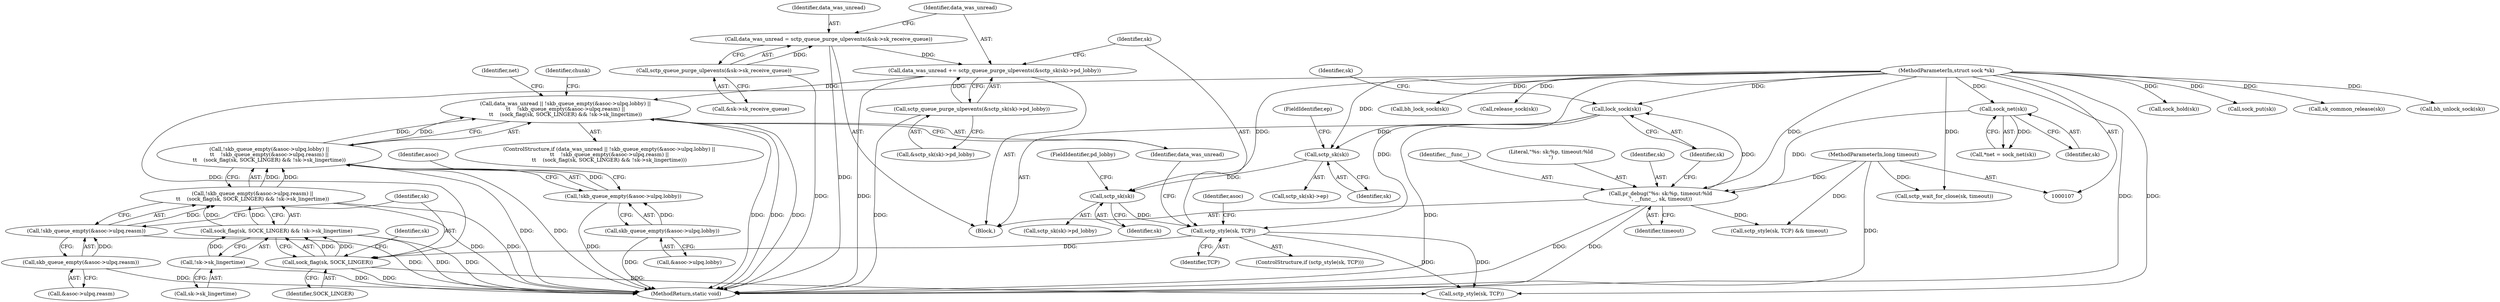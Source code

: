 digraph "0_linux_2d45a02d0166caf2627fe91897c6ffc3b19514c4@API" {
"1000176" [label="(Call,data_was_unread || !skb_queue_empty(&asoc->ulpq.lobby) ||\n\t\t    !skb_queue_empty(&asoc->ulpq.reasm) ||\n\t\t    (sock_flag(sk, SOCK_LINGER) && !sk->sk_lingertime))"];
"1000151" [label="(Call,data_was_unread += sctp_queue_purge_ulpevents(&sctp_sk(sk)->pd_lobby))"];
"1000153" [label="(Call,sctp_queue_purge_ulpevents(&sctp_sk(sk)->pd_lobby))"];
"1000144" [label="(Call,data_was_unread = sctp_queue_purge_ulpevents(&sk->sk_receive_queue))"];
"1000146" [label="(Call,sctp_queue_purge_ulpevents(&sk->sk_receive_queue))"];
"1000178" [label="(Call,!skb_queue_empty(&asoc->ulpq.lobby) ||\n\t\t    !skb_queue_empty(&asoc->ulpq.reasm) ||\n\t\t    (sock_flag(sk, SOCK_LINGER) && !sk->sk_lingertime))"];
"1000179" [label="(Call,!skb_queue_empty(&asoc->ulpq.lobby))"];
"1000180" [label="(Call,skb_queue_empty(&asoc->ulpq.lobby))"];
"1000187" [label="(Call,!skb_queue_empty(&asoc->ulpq.reasm) ||\n\t\t    (sock_flag(sk, SOCK_LINGER) && !sk->sk_lingertime))"];
"1000188" [label="(Call,!skb_queue_empty(&asoc->ulpq.reasm))"];
"1000189" [label="(Call,skb_queue_empty(&asoc->ulpq.reasm))"];
"1000196" [label="(Call,sock_flag(sk, SOCK_LINGER) && !sk->sk_lingertime)"];
"1000197" [label="(Call,sock_flag(sk, SOCK_LINGER))"];
"1000161" [label="(Call,sctp_style(sk, TCP))"];
"1000156" [label="(Call,sctp_sk(sk))"];
"1000141" [label="(Call,sctp_sk(sk))"];
"1000126" [label="(Call,lock_sock(sk))"];
"1000121" [label="(Call,pr_debug(\"%s: sk:%p, timeout:%ld\n\", __func__, sk, timeout))"];
"1000114" [label="(Call,sock_net(sk))"];
"1000108" [label="(MethodParameterIn,struct sock *sk)"];
"1000109" [label="(MethodParameterIn,long timeout)"];
"1000200" [label="(Call,!sk->sk_lingertime)"];
"1000140" [label="(Call,sctp_sk(sk)->ep)"];
"1000125" [label="(Identifier,timeout)"];
"1000177" [label="(Identifier,data_was_unread)"];
"1000110" [label="(Block,)"];
"1000154" [label="(Call,&sctp_sk(sk)->pd_lobby)"];
"1000109" [label="(MethodParameterIn,long timeout)"];
"1000155" [label="(Call,sctp_sk(sk)->pd_lobby)"];
"1000181" [label="(Call,&asoc->ulpq.lobby)"];
"1000167" [label="(Identifier,asoc)"];
"1000190" [label="(Call,&asoc->ulpq.reasm)"];
"1000147" [label="(Call,&sk->sk_receive_queue)"];
"1000142" [label="(Identifier,sk)"];
"1000112" [label="(Call,*net = sock_net(sk))"];
"1000187" [label="(Call,!skb_queue_empty(&asoc->ulpq.reasm) ||\n\t\t    (sock_flag(sk, SOCK_LINGER) && !sk->sk_lingertime))"];
"1000260" [label="(MethodReturn,static void)"];
"1000189" [label="(Call,skb_queue_empty(&asoc->ulpq.reasm))"];
"1000179" [label="(Call,!skb_queue_empty(&asoc->ulpq.lobby))"];
"1000145" [label="(Identifier,data_was_unread)"];
"1000130" [label="(Identifier,sk)"];
"1000127" [label="(Identifier,sk)"];
"1000202" [label="(Identifier,sk)"];
"1000243" [label="(Call,sock_hold(sk))"];
"1000121" [label="(Call,pr_debug(\"%s: sk:%p, timeout:%ld\n\", __func__, sk, timeout))"];
"1000220" [label="(Identifier,net)"];
"1000151" [label="(Call,data_was_unread += sctp_queue_purge_ulpevents(&sctp_sk(sk)->pd_lobby))"];
"1000144" [label="(Call,data_was_unread = sctp_queue_purge_ulpevents(&sk->sk_receive_queue))"];
"1000188" [label="(Call,!skb_queue_empty(&asoc->ulpq.reasm))"];
"1000152" [label="(Identifier,data_was_unread)"];
"1000122" [label="(Literal,\"%s: sk:%p, timeout:%ld\n\")"];
"1000146" [label="(Call,sctp_queue_purge_ulpevents(&sk->sk_receive_queue))"];
"1000224" [label="(Call,sctp_style(sk, TCP) && timeout)"];
"1000153" [label="(Call,sctp_queue_purge_ulpevents(&sctp_sk(sk)->pd_lobby))"];
"1000114" [label="(Call,sock_net(sk))"];
"1000256" [label="(Call,sock_put(sk))"];
"1000124" [label="(Identifier,sk)"];
"1000156" [label="(Call,sctp_sk(sk))"];
"1000176" [label="(Call,data_was_unread || !skb_queue_empty(&asoc->ulpq.lobby) ||\n\t\t    !skb_queue_empty(&asoc->ulpq.reasm) ||\n\t\t    (sock_flag(sk, SOCK_LINGER) && !sk->sk_lingertime))"];
"1000201" [label="(Call,sk->sk_lingertime)"];
"1000197" [label="(Call,sock_flag(sk, SOCK_LINGER))"];
"1000163" [label="(Identifier,TCP)"];
"1000175" [label="(ControlStructure,if (data_was_unread || !skb_queue_empty(&asoc->ulpq.lobby) ||\n\t\t    !skb_queue_empty(&asoc->ulpq.reasm) ||\n\t\t    (sock_flag(sk, SOCK_LINGER) && !sk->sk_lingertime)))"];
"1000196" [label="(Call,sock_flag(sk, SOCK_LINGER) && !sk->sk_lingertime)"];
"1000160" [label="(ControlStructure,if (sctp_style(sk, TCP)))"];
"1000199" [label="(Identifier,SOCK_LINGER)"];
"1000126" [label="(Call,lock_sock(sk))"];
"1000158" [label="(FieldIdentifier,pd_lobby)"];
"1000245" [label="(Call,sk_common_release(sk))"];
"1000247" [label="(Call,bh_unlock_sock(sk))"];
"1000225" [label="(Call,sctp_style(sk, TCP))"];
"1000162" [label="(Identifier,sk)"];
"1000241" [label="(Call,bh_lock_sock(sk))"];
"1000198" [label="(Identifier,sk)"];
"1000200" [label="(Call,!sk->sk_lingertime)"];
"1000178" [label="(Call,!skb_queue_empty(&asoc->ulpq.lobby) ||\n\t\t    !skb_queue_empty(&asoc->ulpq.reasm) ||\n\t\t    (sock_flag(sk, SOCK_LINGER) && !sk->sk_lingertime))"];
"1000207" [label="(Identifier,chunk)"];
"1000157" [label="(Identifier,sk)"];
"1000229" [label="(Call,sctp_wait_for_close(sk, timeout))"];
"1000108" [label="(MethodParameterIn,struct sock *sk)"];
"1000141" [label="(Call,sctp_sk(sk))"];
"1000123" [label="(Identifier,__func__)"];
"1000180" [label="(Call,skb_queue_empty(&asoc->ulpq.lobby))"];
"1000232" [label="(Call,release_sock(sk))"];
"1000161" [label="(Call,sctp_style(sk, TCP))"];
"1000193" [label="(Identifier,asoc)"];
"1000115" [label="(Identifier,sk)"];
"1000143" [label="(FieldIdentifier,ep)"];
"1000176" -> "1000175"  [label="AST: "];
"1000176" -> "1000177"  [label="CFG: "];
"1000176" -> "1000178"  [label="CFG: "];
"1000177" -> "1000176"  [label="AST: "];
"1000178" -> "1000176"  [label="AST: "];
"1000207" -> "1000176"  [label="CFG: "];
"1000220" -> "1000176"  [label="CFG: "];
"1000176" -> "1000260"  [label="DDG: "];
"1000176" -> "1000260"  [label="DDG: "];
"1000176" -> "1000260"  [label="DDG: "];
"1000151" -> "1000176"  [label="DDG: "];
"1000178" -> "1000176"  [label="DDG: "];
"1000178" -> "1000176"  [label="DDG: "];
"1000151" -> "1000110"  [label="AST: "];
"1000151" -> "1000153"  [label="CFG: "];
"1000152" -> "1000151"  [label="AST: "];
"1000153" -> "1000151"  [label="AST: "];
"1000162" -> "1000151"  [label="CFG: "];
"1000151" -> "1000260"  [label="DDG: "];
"1000153" -> "1000151"  [label="DDG: "];
"1000144" -> "1000151"  [label="DDG: "];
"1000153" -> "1000154"  [label="CFG: "];
"1000154" -> "1000153"  [label="AST: "];
"1000153" -> "1000260"  [label="DDG: "];
"1000144" -> "1000110"  [label="AST: "];
"1000144" -> "1000146"  [label="CFG: "];
"1000145" -> "1000144"  [label="AST: "];
"1000146" -> "1000144"  [label="AST: "];
"1000152" -> "1000144"  [label="CFG: "];
"1000144" -> "1000260"  [label="DDG: "];
"1000146" -> "1000144"  [label="DDG: "];
"1000146" -> "1000147"  [label="CFG: "];
"1000147" -> "1000146"  [label="AST: "];
"1000146" -> "1000260"  [label="DDG: "];
"1000178" -> "1000179"  [label="CFG: "];
"1000178" -> "1000187"  [label="CFG: "];
"1000179" -> "1000178"  [label="AST: "];
"1000187" -> "1000178"  [label="AST: "];
"1000178" -> "1000260"  [label="DDG: "];
"1000178" -> "1000260"  [label="DDG: "];
"1000179" -> "1000178"  [label="DDG: "];
"1000187" -> "1000178"  [label="DDG: "];
"1000187" -> "1000178"  [label="DDG: "];
"1000179" -> "1000180"  [label="CFG: "];
"1000180" -> "1000179"  [label="AST: "];
"1000193" -> "1000179"  [label="CFG: "];
"1000179" -> "1000260"  [label="DDG: "];
"1000180" -> "1000179"  [label="DDG: "];
"1000180" -> "1000181"  [label="CFG: "];
"1000181" -> "1000180"  [label="AST: "];
"1000180" -> "1000260"  [label="DDG: "];
"1000187" -> "1000188"  [label="CFG: "];
"1000187" -> "1000196"  [label="CFG: "];
"1000188" -> "1000187"  [label="AST: "];
"1000196" -> "1000187"  [label="AST: "];
"1000187" -> "1000260"  [label="DDG: "];
"1000187" -> "1000260"  [label="DDG: "];
"1000188" -> "1000187"  [label="DDG: "];
"1000196" -> "1000187"  [label="DDG: "];
"1000196" -> "1000187"  [label="DDG: "];
"1000188" -> "1000189"  [label="CFG: "];
"1000189" -> "1000188"  [label="AST: "];
"1000198" -> "1000188"  [label="CFG: "];
"1000188" -> "1000260"  [label="DDG: "];
"1000189" -> "1000188"  [label="DDG: "];
"1000189" -> "1000190"  [label="CFG: "];
"1000190" -> "1000189"  [label="AST: "];
"1000189" -> "1000260"  [label="DDG: "];
"1000196" -> "1000197"  [label="CFG: "];
"1000196" -> "1000200"  [label="CFG: "];
"1000197" -> "1000196"  [label="AST: "];
"1000200" -> "1000196"  [label="AST: "];
"1000196" -> "1000260"  [label="DDG: "];
"1000196" -> "1000260"  [label="DDG: "];
"1000197" -> "1000196"  [label="DDG: "];
"1000197" -> "1000196"  [label="DDG: "];
"1000200" -> "1000196"  [label="DDG: "];
"1000197" -> "1000199"  [label="CFG: "];
"1000198" -> "1000197"  [label="AST: "];
"1000199" -> "1000197"  [label="AST: "];
"1000202" -> "1000197"  [label="CFG: "];
"1000197" -> "1000260"  [label="DDG: "];
"1000161" -> "1000197"  [label="DDG: "];
"1000108" -> "1000197"  [label="DDG: "];
"1000197" -> "1000225"  [label="DDG: "];
"1000161" -> "1000160"  [label="AST: "];
"1000161" -> "1000163"  [label="CFG: "];
"1000162" -> "1000161"  [label="AST: "];
"1000163" -> "1000161"  [label="AST: "];
"1000167" -> "1000161"  [label="CFG: "];
"1000177" -> "1000161"  [label="CFG: "];
"1000156" -> "1000161"  [label="DDG: "];
"1000108" -> "1000161"  [label="DDG: "];
"1000161" -> "1000225"  [label="DDG: "];
"1000161" -> "1000225"  [label="DDG: "];
"1000156" -> "1000155"  [label="AST: "];
"1000156" -> "1000157"  [label="CFG: "];
"1000157" -> "1000156"  [label="AST: "];
"1000158" -> "1000156"  [label="CFG: "];
"1000141" -> "1000156"  [label="DDG: "];
"1000108" -> "1000156"  [label="DDG: "];
"1000141" -> "1000140"  [label="AST: "];
"1000141" -> "1000142"  [label="CFG: "];
"1000142" -> "1000141"  [label="AST: "];
"1000143" -> "1000141"  [label="CFG: "];
"1000126" -> "1000141"  [label="DDG: "];
"1000108" -> "1000141"  [label="DDG: "];
"1000126" -> "1000110"  [label="AST: "];
"1000126" -> "1000127"  [label="CFG: "];
"1000127" -> "1000126"  [label="AST: "];
"1000130" -> "1000126"  [label="CFG: "];
"1000126" -> "1000260"  [label="DDG: "];
"1000121" -> "1000126"  [label="DDG: "];
"1000108" -> "1000126"  [label="DDG: "];
"1000121" -> "1000110"  [label="AST: "];
"1000121" -> "1000125"  [label="CFG: "];
"1000122" -> "1000121"  [label="AST: "];
"1000123" -> "1000121"  [label="AST: "];
"1000124" -> "1000121"  [label="AST: "];
"1000125" -> "1000121"  [label="AST: "];
"1000127" -> "1000121"  [label="CFG: "];
"1000121" -> "1000260"  [label="DDG: "];
"1000121" -> "1000260"  [label="DDG: "];
"1000114" -> "1000121"  [label="DDG: "];
"1000108" -> "1000121"  [label="DDG: "];
"1000109" -> "1000121"  [label="DDG: "];
"1000121" -> "1000224"  [label="DDG: "];
"1000114" -> "1000112"  [label="AST: "];
"1000114" -> "1000115"  [label="CFG: "];
"1000115" -> "1000114"  [label="AST: "];
"1000112" -> "1000114"  [label="CFG: "];
"1000114" -> "1000112"  [label="DDG: "];
"1000108" -> "1000114"  [label="DDG: "];
"1000108" -> "1000107"  [label="AST: "];
"1000108" -> "1000260"  [label="DDG: "];
"1000108" -> "1000225"  [label="DDG: "];
"1000108" -> "1000229"  [label="DDG: "];
"1000108" -> "1000232"  [label="DDG: "];
"1000108" -> "1000241"  [label="DDG: "];
"1000108" -> "1000243"  [label="DDG: "];
"1000108" -> "1000245"  [label="DDG: "];
"1000108" -> "1000247"  [label="DDG: "];
"1000108" -> "1000256"  [label="DDG: "];
"1000109" -> "1000107"  [label="AST: "];
"1000109" -> "1000260"  [label="DDG: "];
"1000109" -> "1000224"  [label="DDG: "];
"1000109" -> "1000229"  [label="DDG: "];
"1000200" -> "1000201"  [label="CFG: "];
"1000201" -> "1000200"  [label="AST: "];
"1000200" -> "1000260"  [label="DDG: "];
}
